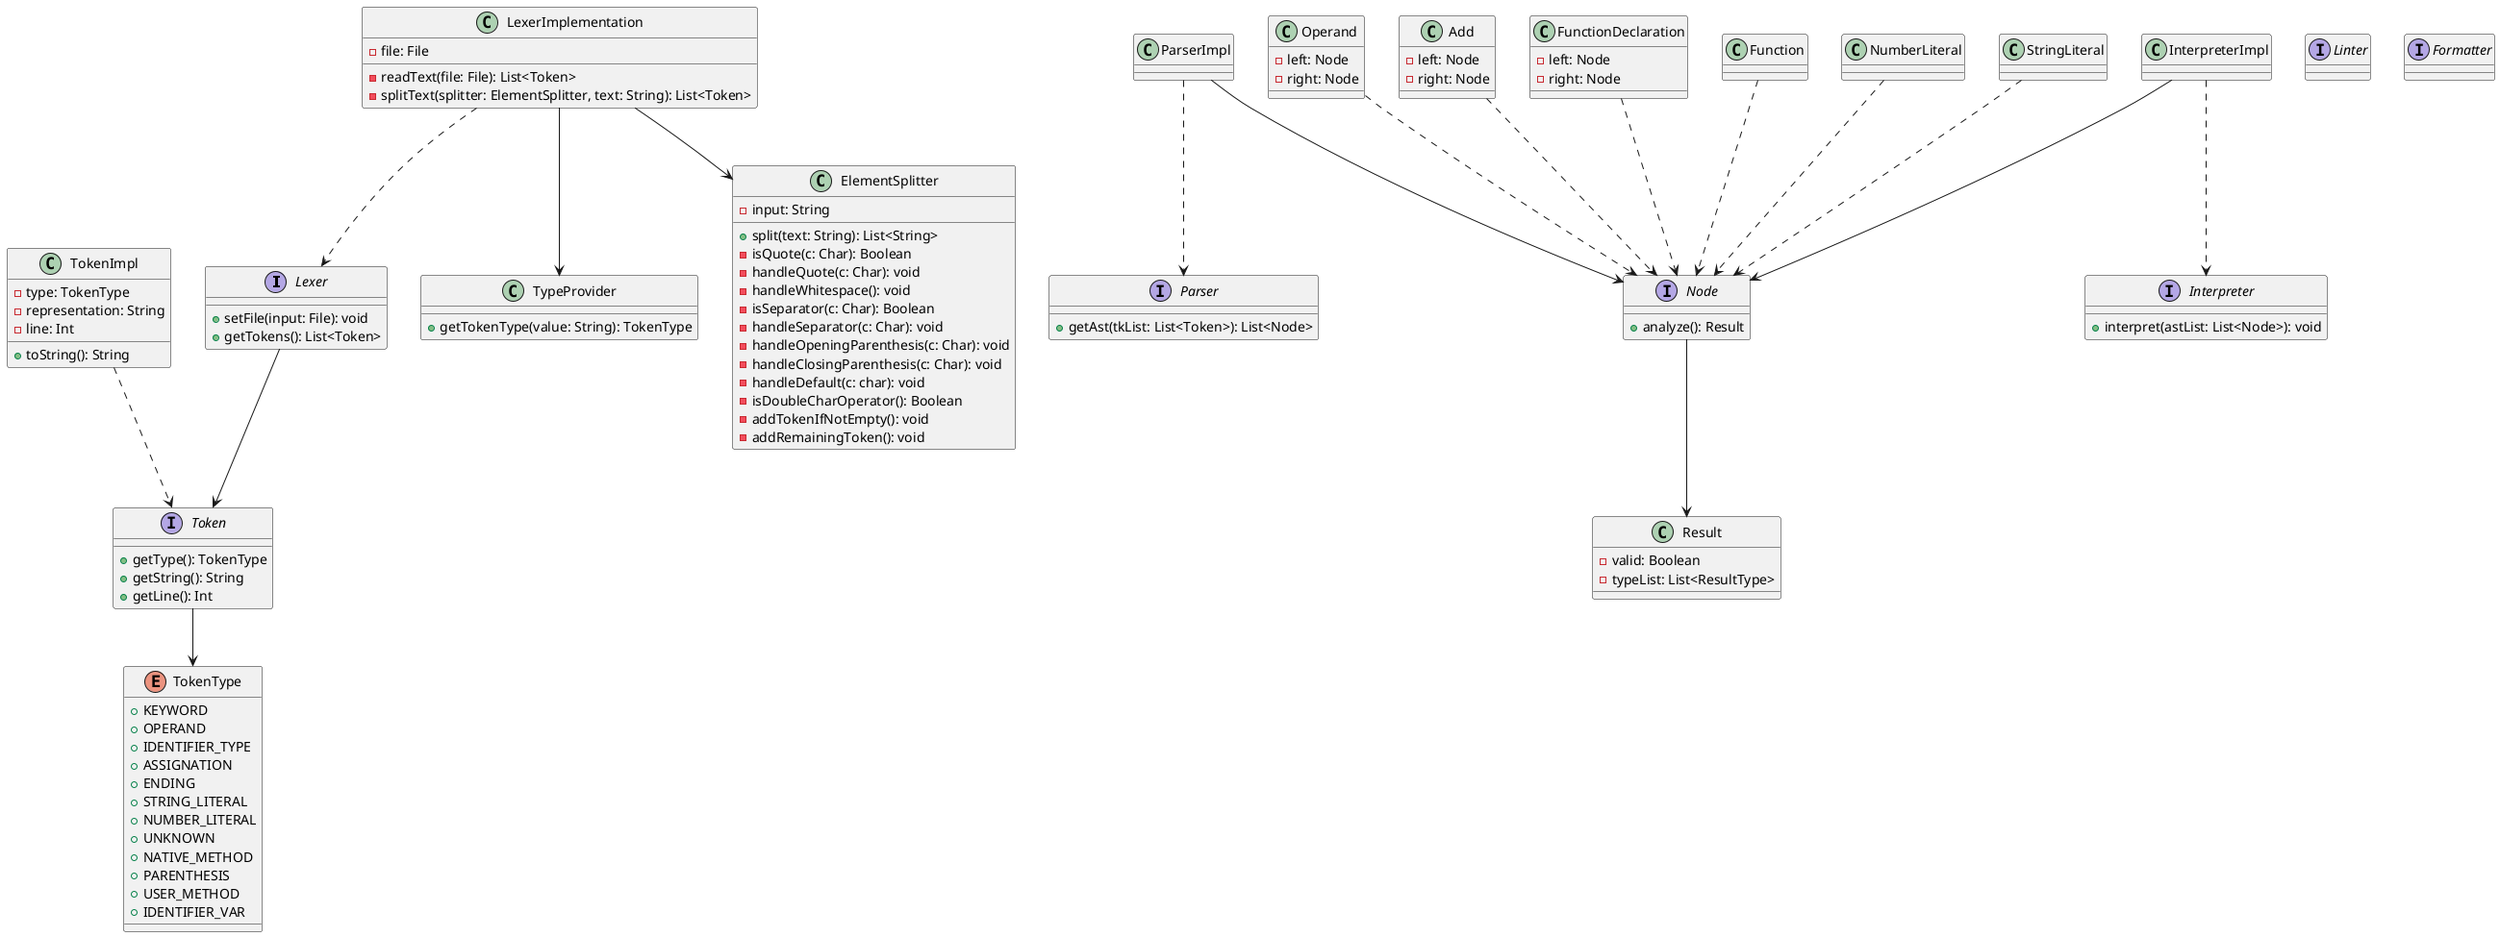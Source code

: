 @startuml

interface Lexer {
+ setFile(input: File): void
+ getTokens(): List<Token>
}

interface Token {
+ getType(): TokenType
+ getString(): String
+ getLine(): Int
}

class TokenImpl {
- type: TokenType
- representation: String
- line: Int
+ toString(): String
}

enum TokenType {
+ KEYWORD
+ OPERAND
+ IDENTIFIER_TYPE
+ ASSIGNATION
+ ENDING
+ STRING_LITERAL
+ NUMBER_LITERAL
+ UNKNOWN
+ NATIVE_METHOD
+ PARENTHESIS
+ USER_METHOD
+ IDENTIFIER_VAR
}

class TypeProvider {
+ getTokenType(value: String): TokenType
}

class LexerImplementation {
- file: File
- readText(file: File): List<Token>
- splitText(splitter: ElementSplitter, text: String): List<Token>
}

class ElementSplitter {
- input: String
+ split(text: String): List<String>
- isQuote(c: Char): Boolean
- handleQuote(c: Char): void
- handleWhitespace(): void
- isSeparator(c: Char): Boolean
- handleSeparator(c: Char): void
- handleOpeningParenthesis(c: Char): void
- handleClosingParenthesis(c: Char): void
- handleDefault(c: char): void
- isDoubleCharOperator(): Boolean
- addTokenIfNotEmpty(): void
- addRemainingToken(): void
}

interface Parser {
+getAst(tkList: List<Token>): List<Node>
}

class ParserImpl {

}

interface Interpreter {
+interpret(astList: List<Node>): void
}

class InterpreterImpl {
}

interface Linter {
}

interface Formatter {
}

interface Node {
+analyze(): Result
}

class Result {
-valid: Boolean
-typeList: List<ResultType>
}

class Operand {
-left: Node
-right: Node
}

class Add {
-left: Node
-right: Node
}

class FunctionDeclaration {
-left: Node
-right: Node
}

class Function {
}

class NumberLiteral {
}
class StringLiteral {
}

LexerImplementation ..> Lexer
LexerImplementation --> ElementSplitter
LexerImplementation --> TypeProvider
Lexer --> Token
TokenImpl ..> Token
Token --> TokenType
Node --> Result
Operand ..> Node
Add ..> Node
FunctionDeclaration ..> Node
Function ..> Node
NumberLiteral ..> Node
StringLiteral ..> Node
ParserImpl ..> Parser
ParserImpl --> Node
InterpreterImpl ..> Interpreter
InterpreterImpl --> Node

@enduml